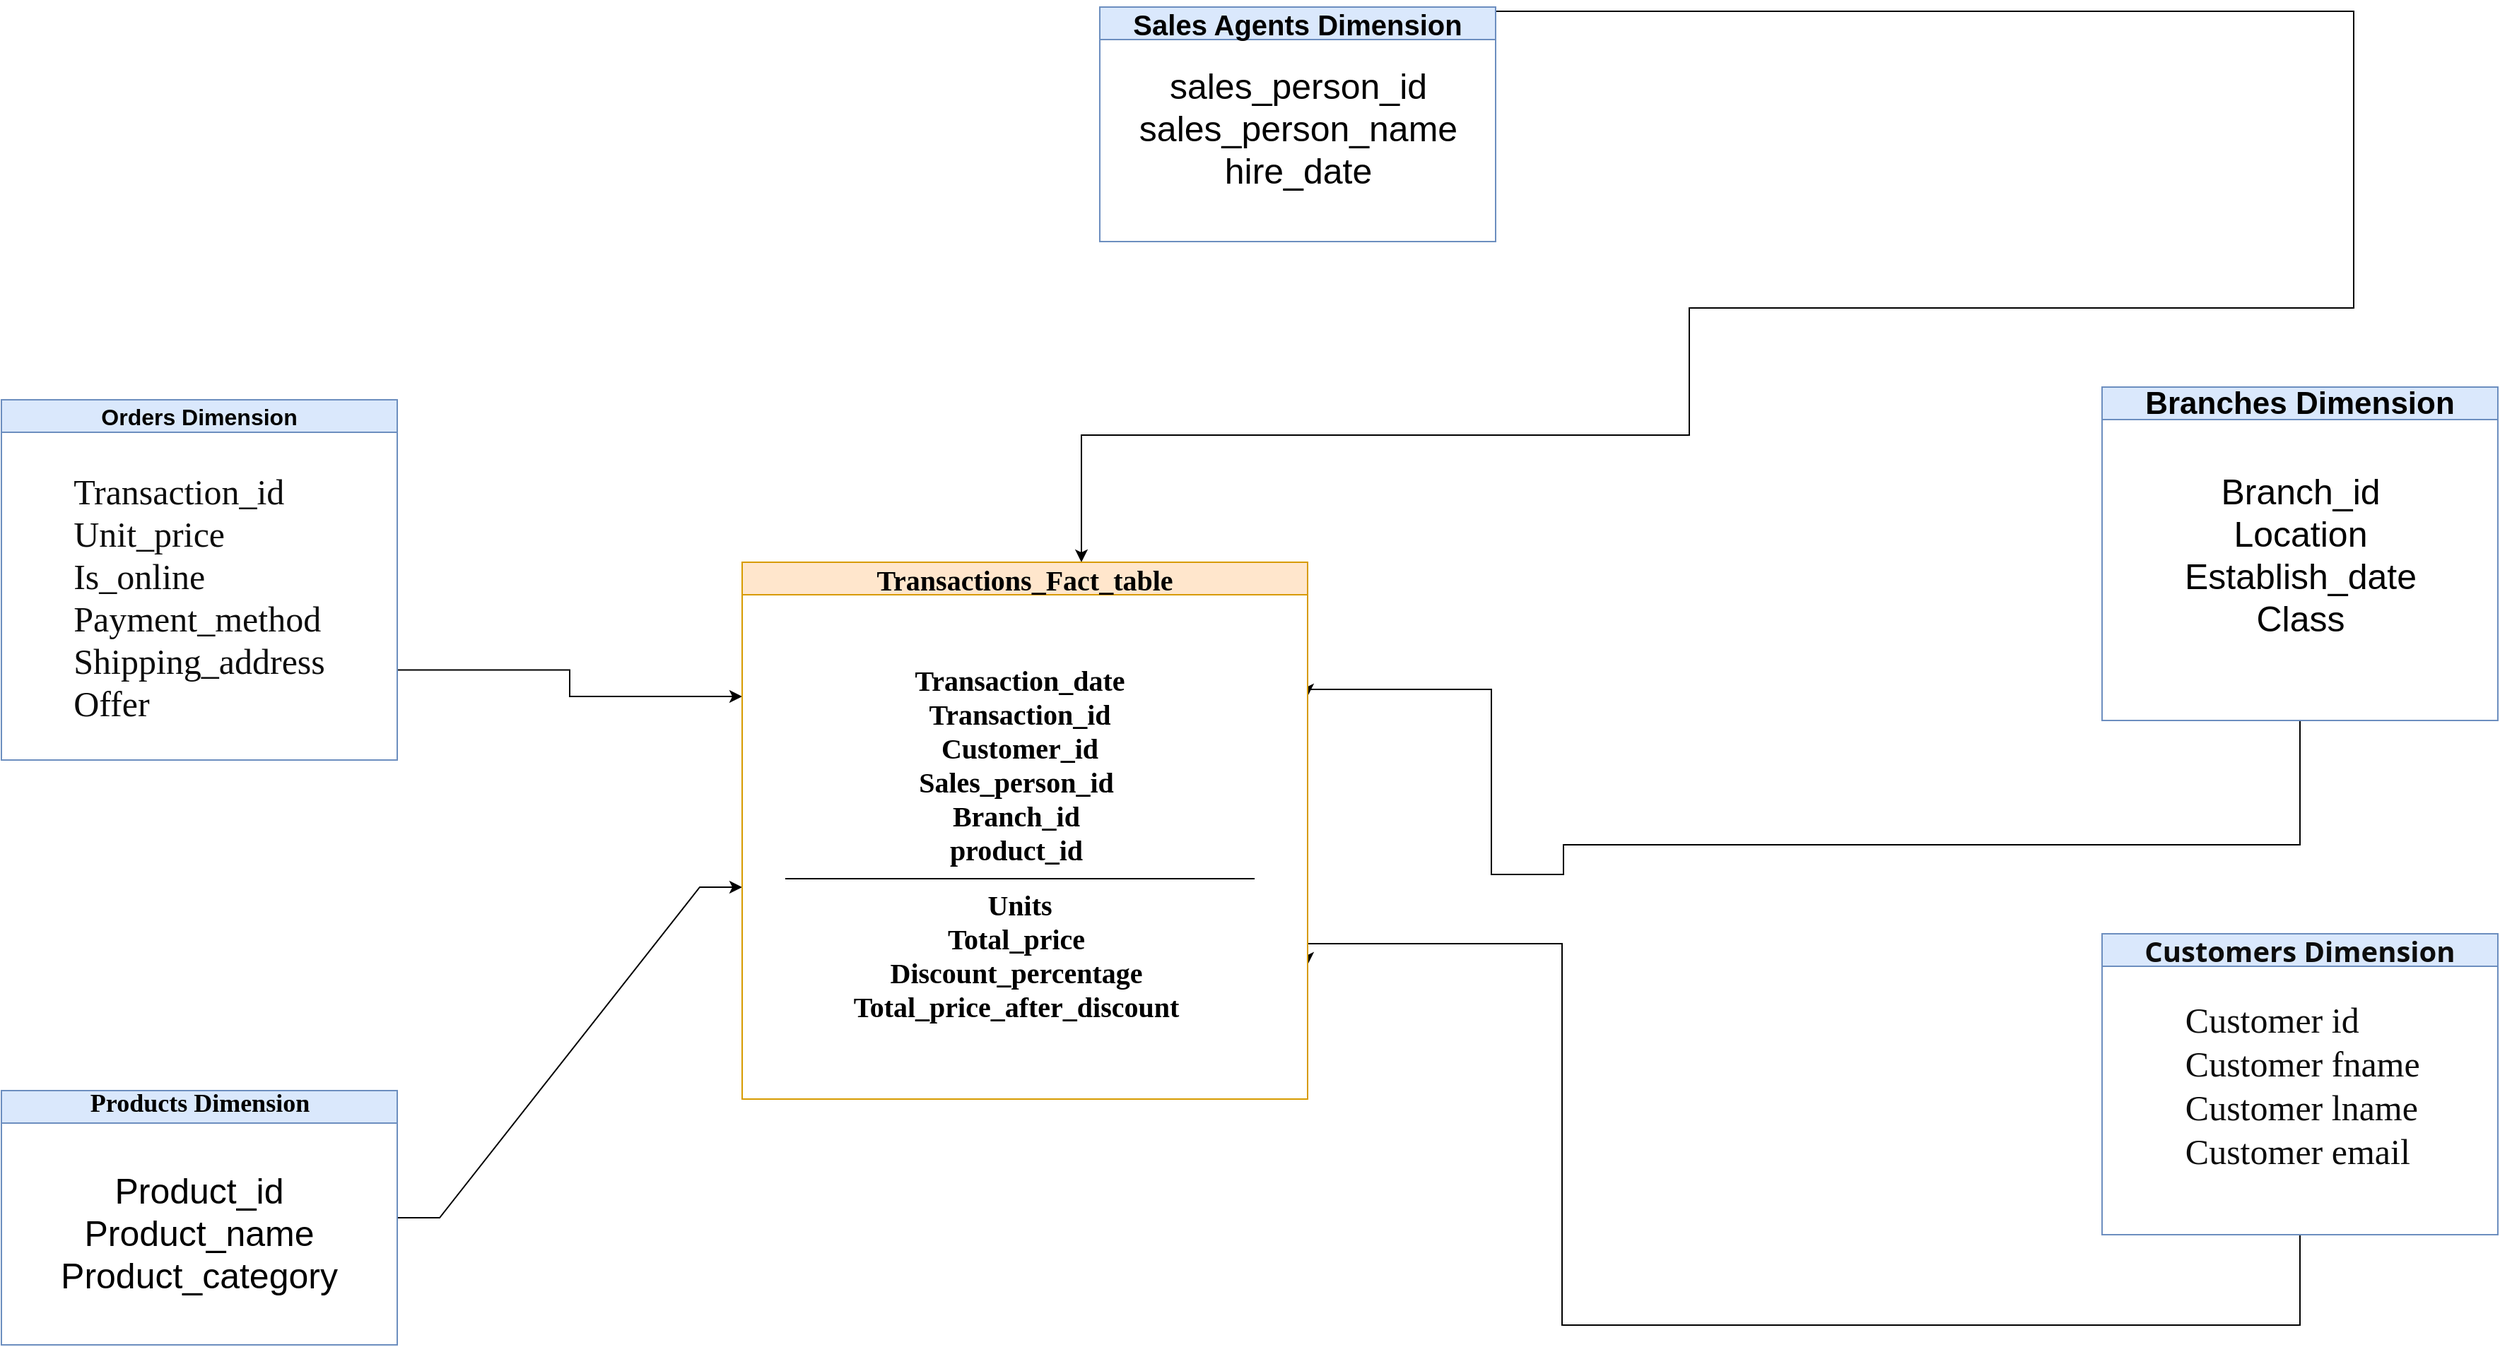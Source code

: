 <mxfile version="24.2.5" type="device">
  <diagram name="Page-1" id="7Nb2ZkCOupzpHigS8odi">
    <mxGraphModel dx="2546" dy="1367" grid="0" gridSize="10" guides="1" tooltips="1" connect="1" arrows="1" fold="1" page="0" pageScale="1" pageWidth="600" pageHeight="500" background="#FFFFFF" math="0" shadow="0">
      <root>
        <mxCell id="0" />
        <mxCell id="1" parent="0" />
        <mxCell id="lOgogImHYgzOdN7vRdeS-1" style="edgeStyle=entityRelationEdgeStyle;rounded=0;orthogonalLoop=1;jettySize=auto;html=1;" parent="1" source="lOgogImHYgzOdN7vRdeS-2" edge="1">
          <mxGeometry relative="1" as="geometry">
            <mxPoint x="240" y="350" as="targetPoint" />
          </mxGeometry>
        </mxCell>
        <mxCell id="lOgogImHYgzOdN7vRdeS-2" value="&lt;font face=&quot;Tahoma&quot;&gt;&lt;span style=&quot;font-size: 18px;&quot;&gt;Products Dimension&lt;/span&gt;&lt;/font&gt;" style="swimlane;html=1;startSize=23;verticalAlign=bottom;labelBorderColor=none;fillColor=#dae8fc;strokeColor=#6c8ebf;swimlaneFillColor=default;" parent="1" vertex="1">
          <mxGeometry x="-284" y="494" width="280" height="180" as="geometry" />
        </mxCell>
        <mxCell id="lOgogImHYgzOdN7vRdeS-3" value="&lt;div style=&quot;font-size: 25px;&quot;&gt;&lt;div&gt;Product_id&lt;/div&gt;&lt;div&gt;Product_name&lt;/div&gt;&lt;div&gt;Product_category&lt;/div&gt;&lt;/div&gt;" style="text;html=1;strokeColor=none;fillColor=none;align=center;verticalAlign=middle;whiteSpace=wrap;rounded=0;" parent="lOgogImHYgzOdN7vRdeS-2" vertex="1">
          <mxGeometry x="10" y="25" width="260" height="150" as="geometry" />
        </mxCell>
        <mxCell id="lOgogImHYgzOdN7vRdeS-4" style="edgeStyle=orthogonalEdgeStyle;rounded=0;orthogonalLoop=1;jettySize=auto;html=1;exitX=1;exitY=1;exitDx=0;exitDy=0;" parent="1" source="lOgogImHYgzOdN7vRdeS-5" target="lOgogImHYgzOdN7vRdeS-16" edge="1">
          <mxGeometry relative="1" as="geometry">
            <Array as="points">
              <mxPoint x="1380" y="-270" />
              <mxPoint x="1380" y="-60" />
              <mxPoint x="910" y="-60" />
              <mxPoint x="910" y="30" />
              <mxPoint x="480" y="30" />
            </Array>
          </mxGeometry>
        </mxCell>
        <mxCell id="lOgogImHYgzOdN7vRdeS-5" value="&lt;span style=&quot;font-size: 20px;&quot;&gt;Sales Agents Dimension&lt;/span&gt;" style="swimlane;whiteSpace=wrap;html=1;fillColor=#dae8fc;strokeColor=#6c8ebf;swimlaneFillColor=default;" parent="1" vertex="1">
          <mxGeometry x="493" y="-273" width="280" height="166" as="geometry" />
        </mxCell>
        <mxCell id="lOgogImHYgzOdN7vRdeS-6" value="&lt;div style=&quot;font-size: 25px;&quot;&gt;&lt;font style=&quot;font-size: 25px;&quot;&gt;&lt;div style=&quot;&quot;&gt;sales_person_id&lt;/div&gt;&lt;div style=&quot;&quot;&gt;sales_person_name&lt;/div&gt;&lt;div style=&quot;&quot;&gt;&lt;span style=&quot;background-color: initial;&quot;&gt;hire_date&lt;/span&gt;&lt;/div&gt;&lt;/font&gt;&lt;/div&gt;&lt;font style=&quot;font-size: 25px;&quot;&gt;&lt;font style=&quot;font-size: 25px;&quot;&gt;&lt;div style=&quot;&quot;&gt;&lt;div&gt;&lt;br&gt;&lt;/div&gt;&lt;/div&gt;&lt;/font&gt;&lt;/font&gt;" style="text;html=1;align=center;verticalAlign=middle;resizable=0;points=[];autosize=1;strokeColor=none;fillColor=none;rotation=0;" parent="lOgogImHYgzOdN7vRdeS-5" vertex="1">
          <mxGeometry x="18.5" y="34" width="243" height="132" as="geometry" />
        </mxCell>
        <mxCell id="lOgogImHYgzOdN7vRdeS-7" style="edgeStyle=orthogonalEdgeStyle;rounded=0;orthogonalLoop=1;jettySize=auto;html=1;exitX=1;exitY=0.75;exitDx=0;exitDy=0;entryX=0;entryY=0.25;entryDx=0;entryDy=0;" parent="1" source="lOgogImHYgzOdN7vRdeS-8" target="lOgogImHYgzOdN7vRdeS-16" edge="1">
          <mxGeometry relative="1" as="geometry" />
        </mxCell>
        <mxCell id="lOgogImHYgzOdN7vRdeS-8" value="&lt;span style=&quot;font-size: 16px;&quot;&gt;Orders Dimension&lt;/span&gt;" style="swimlane;whiteSpace=wrap;html=1;swimlaneFillColor=default;fillColor=#dae8fc;strokeColor=#6c8ebf;" parent="1" vertex="1">
          <mxGeometry x="-284" y="5" width="280" height="255" as="geometry" />
        </mxCell>
        <mxCell id="lOgogImHYgzOdN7vRdeS-9" value="&lt;div style=&quot;text-align: left;&quot;&gt;&lt;span style=&quot;background-color: initial; white-space-collapse: preserve;&quot;&gt;&lt;font style=&quot;font-size: 25px;&quot; face=&quot;Tahoma&quot; color=&quot;#0d0d0d&quot;&gt;Transaction_id&lt;br&gt;Unit_price&lt;br&gt;Is_online&lt;br&gt;Payment_method&lt;br&gt;Shipping_address&lt;br&gt;Offer&lt;/font&gt;&lt;/span&gt;&lt;/div&gt;" style="text;html=1;align=center;verticalAlign=middle;whiteSpace=wrap;rounded=0;" parent="lOgogImHYgzOdN7vRdeS-8" vertex="1">
          <mxGeometry x="25" y="25" width="230" height="230" as="geometry" />
        </mxCell>
        <mxCell id="lOgogImHYgzOdN7vRdeS-10" style="edgeStyle=orthogonalEdgeStyle;rounded=0;orthogonalLoop=1;jettySize=auto;html=1;entryX=1;entryY=0.75;entryDx=0;entryDy=0;" parent="1" source="lOgogImHYgzOdN7vRdeS-11" target="lOgogImHYgzOdN7vRdeS-16" edge="1">
          <mxGeometry relative="1" as="geometry">
            <mxPoint x="510" y="630" as="targetPoint" />
            <Array as="points">
              <mxPoint x="820" y="660" />
              <mxPoint x="820" y="390" />
            </Array>
          </mxGeometry>
        </mxCell>
        <mxCell id="lOgogImHYgzOdN7vRdeS-11" value="&lt;div style=&quot;text-align: left;&quot;&gt;&lt;font face=&quot;Söhne, ui-sans-serif, system-ui, -apple-system, Segoe UI, Roboto, Ubuntu, Cantarell, Noto Sans, sans-serif, Helvetica Neue, Arial, Apple Color Emoji, Segoe UI Emoji, Segoe UI Symbol, Noto Color Emoji&quot; color=&quot;#0d0d0d&quot;&gt;&lt;span style=&quot;font-size: 20px; white-space-collapse: preserve;&quot;&gt;C&lt;/span&gt;&lt;/font&gt;&lt;span style=&quot;font-size: 20px; white-space-collapse: preserve; color: rgb(13, 13, 13); font-family: Söhne, ui-sans-serif, system-ui, -apple-system, &amp;quot;Segoe UI&amp;quot;, Roboto, Ubuntu, Cantarell, &amp;quot;Noto Sans&amp;quot;, sans-serif, &amp;quot;Helvetica Neue&amp;quot;, Arial, &amp;quot;Apple Color Emoji&amp;quot;, &amp;quot;Segoe UI Emoji&amp;quot;, &amp;quot;Segoe UI Symbol&amp;quot;, &amp;quot;Noto Color Emoji&amp;quot;; background-color: initial;&quot;&gt;ustomers Dimension&lt;/span&gt;&lt;/div&gt;" style="swimlane;whiteSpace=wrap;html=1;startSize=23;fillColor=#dae8fc;strokeColor=#6c8ebf;swimlaneFillColor=default;" parent="1" vertex="1">
          <mxGeometry x="1202" y="383" width="280" height="213" as="geometry">
            <mxRectangle x="810" y="645" width="180" height="30" as="alternateBounds" />
          </mxGeometry>
        </mxCell>
        <mxCell id="lOgogImHYgzOdN7vRdeS-12" value="&lt;div style=&quot;text-align: left;&quot;&gt;&lt;span style=&quot;background-color: initial; font-size: 25px; white-space-collapse: preserve;&quot;&gt;&lt;font style=&quot;font-size: 25px;&quot; face=&quot;Tahoma&quot; color=&quot;#0d0d0d&quot;&gt;Customer id&lt;br&gt;Customer fname &lt;br&gt;Customer lname&lt;br&gt;Customer email&lt;/font&gt;&lt;/span&gt;&lt;/div&gt;" style="text;html=1;align=center;verticalAlign=middle;whiteSpace=wrap;rounded=0;" parent="lOgogImHYgzOdN7vRdeS-11" vertex="1">
          <mxGeometry x="15" y="44.5" width="260" height="124" as="geometry" />
        </mxCell>
        <mxCell id="lOgogImHYgzOdN7vRdeS-13" style="edgeStyle=orthogonalEdgeStyle;rounded=0;orthogonalLoop=1;jettySize=auto;html=1;entryX=1;entryY=0.25;entryDx=0;entryDy=0;" parent="1" source="lOgogImHYgzOdN7vRdeS-14" target="lOgogImHYgzOdN7vRdeS-16" edge="1">
          <mxGeometry relative="1" as="geometry">
            <mxPoint x="600" y="340" as="targetPoint" />
            <Array as="points">
              <mxPoint x="821" y="320" />
              <mxPoint x="821" y="341" />
              <mxPoint x="770" y="341" />
              <mxPoint x="770" y="210" />
            </Array>
          </mxGeometry>
        </mxCell>
        <mxCell id="lOgogImHYgzOdN7vRdeS-14" value="&lt;font style=&quot;font-size: 22px;&quot;&gt;B&lt;/font&gt;&lt;span style=&quot;font-size: 22px; background-color: initial;&quot;&gt;ranches Dimension&lt;/span&gt;" style="swimlane;whiteSpace=wrap;html=1;fillColor=#dae8fc;strokeColor=#6c8ebf;swimlaneFillColor=default;" parent="1" vertex="1">
          <mxGeometry x="1202" y="-4" width="280" height="236" as="geometry" />
        </mxCell>
        <mxCell id="lOgogImHYgzOdN7vRdeS-15" value="&lt;div style=&quot;font-size: 25px;&quot;&gt;&lt;div&gt;Branch_id&lt;/div&gt;&lt;div&gt;Location&lt;/div&gt;&lt;div&gt;Establish_date&lt;/div&gt;&lt;div&gt;Class&lt;/div&gt;&lt;/div&gt;" style="text;html=1;strokeColor=none;fillColor=none;align=center;verticalAlign=middle;whiteSpace=wrap;rounded=0;" parent="lOgogImHYgzOdN7vRdeS-14" vertex="1">
          <mxGeometry x="32.5" y="32" width="215" height="171" as="geometry" />
        </mxCell>
        <mxCell id="lOgogImHYgzOdN7vRdeS-16" value="Transactions_Fact_table" style="swimlane;startSize=23;fillColor=#ffe6cc;strokeColor=#d79b00;swimlaneFillColor=default;whiteSpace=wrap;html=1;fontSize=20;fontFamily=Tahoma;" parent="1" vertex="1">
          <mxGeometry x="240" y="120" width="400" height="380" as="geometry" />
        </mxCell>
        <mxCell id="lOgogImHYgzOdN7vRdeS-17" value="&lt;font face=&quot;Tahoma&quot;&gt;&lt;span style=&quot;background-color: initial;&quot;&gt;&lt;span style=&quot;font-size: 20px;&quot;&gt;Transaction_date&lt;/span&gt;&lt;/span&gt;&lt;/font&gt;&lt;div&gt;&lt;span style=&quot;font-size: 20px; font-family: Tahoma; background-color: initial;&quot;&gt;Transaction_id&lt;/span&gt;&lt;div&gt;&lt;font face=&quot;Tahoma&quot;&gt;&lt;span style=&quot;font-size: 20px;&quot;&gt;Customer_id&lt;/span&gt;&lt;/font&gt;&lt;/div&gt;&lt;div&gt;&lt;span style=&quot;font-size: 20px; font-family: Tahoma; background-color: initial;&quot;&gt;Sales_person_id&amp;nbsp;&lt;/span&gt;&lt;/div&gt;&lt;div&gt;&lt;font face=&quot;Tahoma&quot;&gt;&lt;span style=&quot;font-size: 20px;&quot;&gt;Branch_id&amp;nbsp;&lt;/span&gt;&lt;/font&gt;&lt;/div&gt;&lt;div&gt;&lt;span style=&quot;font-family: Tahoma; background-color: initial; font-size: 20px;&quot;&gt;product_id&amp;nbsp;&lt;/span&gt;&lt;/div&gt;&lt;div&gt;&lt;div&gt;&lt;span style=&quot;color: rgba(0, 0, 0, 0); font-family: monospace; font-size: 0px; font-weight: 400; text-align: start; text-wrap: nowrap;&quot;&gt;%3CmxGraphModel%3E%3Croot%3E%3CmxCell%20id%3D%220%22%2F%3E%3CmxCell%20id%3D%221%22%20parent%3D%220%22%2F%3E%3CmxCell%20id%3D%222%22%20value%3D%22Flight%20Revenue%20Fact%22%20style%3D%22swimlane%3BwhiteSpace%3Dwrap%3BfontSize%3D20%3BfillColor%3D%23ffe6cc%3BstrokeColor%3D%23d79b00%3BswimlaneFillColor%3Ddefault%3Bhtml%3D1%3BfontFamily%3DTahoma%3B%22%20vertex%3D%221%22%20parent%3D%221%22%3E%3CmxGeometry%20x%3D%22240%22%20y%3D%22680%22%20width%3D%22360%22%20height%3D%22440%22%20as%3D%22geometry%22%2F%3E%3C%2FmxCell%3E%3CmxCell%20id%3D%223%22%20value%3D%22%26lt%3Bdiv%20style%3D%26quot%3Btext-align%3A%20left%3B%20font-size%3A%2020px%3B%26quot%3B%26gt%3B%26lt%3Bfont%20face%3D%26quot%3BTahoma%26quot%3B%20style%3D%26quot%3Bfont-size%3A%2020px%3B%26quot%3B%26gt%3BScheduled%20Departure%20Date%20Key%20(FK)%26lt%3Bbr%20style%3D%26quot%3B%26quot%3B%26gt%3B%20Scheduled%20Departure%26amp%3Bnbsp%3B%26lt%3Bspan%20style%3D%26quot%3Bbackground-color%3A%20initial%3B%26quot%3B%26gt%3BTime%20Key%20(FK)%26lt%3B%2Fspan%26gt%3B%26lt%3B%2Ffont%26gt%3B%26lt%3B%2Fdiv%26gt%3B%26lt%3Bdiv%20style%3D%26quot%3Btext-align%3A%20left%3B%20font-size%3A%2020px%3B%26quot%3B%26gt%3B%26lt%3Bfont%20face%3D%26quot%3BZpFloQ41apuhYkAUxMbN%26quot%3B%20style%3D%26quot%3Bfont-size%3A%2020px%3B%26quot%3B%26gt%3BOrigin%20Airport%20Key%20(FK)%26lt%3Bbr%20style%3D%26quot%3B%26quot%3B%26gt%3BDestination%26amp%3Bnbsp%3B%26lt%3Bspan%20style%3D%26quot%3Bbackground-color%3A%20initial%3B%26quot%3B%26gt%3BAirport%20Key%20(FK)%26lt%3B%2Fspan%26gt%3B%26lt%3B%2Ffont%26gt%3B%26lt%3B%2Fdiv%26gt%3B%26lt%3Bdiv%20style%3D%26quot%3Btext-align%3A%20left%3B%20font-size%3A%2020px%3B%26quot%3B%26gt%3B%26lt%3Bspan%20style%3D%26quot%3Bbackground-color%3A%20initial%3B%26quot%3B%26gt%3B%26lt%3Bfont%20face%3D%26quot%3BZpFloQ41apuhYkAUxMbN%26quot%3B%20style%3D%26quot%3Bfont-size%3A%2020px%3B%26quot%3B%26gt%3BFlight%20Milestone%20Key%20(FK)%26lt%3B%2Ffont%26gt%3B%26lt%3B%2Fspan%26gt%3B%26lt%3B%2Fdiv%26gt%3B%26lt%3Bdiv%20style%3D%26quot%3Btext-align%3A%20left%3B%20font-size%3A%2020px%3B%26quot%3B%26gt%3B%26lt%3Bfont%20face%3D%26quot%3BZpFloQ41apuhYkAUxMbN%26quot%3B%20style%3D%26quot%3Bfont-size%3A%2020px%3B%26quot%3B%26gt%3B%20Aircraft%20Key%20(FK)%26lt%3B%2Ffont%26gt%3B%26lt%3B%2Fdiv%26gt%3B%26lt%3Bdiv%20style%3D%26quot%3Btext-align%3A%20left%3B%20font-size%3A%2020px%3B%26quot%3B%26gt%3B%26lt%3Bfont%20face%3D%26quot%3BZpFloQ41apuhYkAUxMbN%26quot%3B%20style%3D%26quot%3Bfont-size%3A%2020px%3B%26quot%3B%26gt%3B%20Flight%20Number%20(DD)%26amp%3Bnbsp%3B%26lt%3B%2Ffont%26gt%3B%26lt%3B%2Fdiv%26gt%3B%26lt%3Bdiv%20style%3D%26quot%3Btext-align%3A%20left%3B%20font-size%3A%2020px%3B%26quot%3B%26gt%3B%26lt%3Bfont%20face%3D%26quot%3BZpFloQ41apuhYkAUxMbN%26quot%3B%20style%3D%26quot%3Bfont-size%3A%2020px%3B%26quot%3B%26gt%3B%26lt%3Bbr%26gt%3B%26lt%3B%2Ffont%26gt%3B%26lt%3B%2Fdiv%26gt%3B%26lt%3Bdiv%20style%3D%26quot%3Btext-align%3A%20left%3B%20font-size%3A%2020px%3B%26quot%3B%26gt%3B%26lt%3Bfont%20face%3D%26quot%3BZpFloQ41apuhYkAUxMbN%26quot%3B%20style%3D%26quot%3Bfont-size%3A%2020px%3B%26quot%3B%26gt%3BUnearned%20Revenue%26lt%3B%2Ffont%26gt%3B%26lt%3B%2Fdiv%26gt%3B%26lt%3Bdiv%20style%3D%26quot%3Btext-align%3A%20left%3B%20font-size%3A%2020px%3B%26quot%3B%26gt%3B%26lt%3Bdiv%20style%3D%26quot%3Bborder-color%3A%20var(--border-color)%3B%26quot%3B%26gt%3B%26lt%3Bfont%20face%3D%26quot%3BZpFloQ41apuhYkAUxMbN%26quot%3B%20style%3D%26quot%3Bfont-size%3A%2020px%3B%26quot%3B%26gt%3BRemaining%20Economy%20Seats%26lt%3B%2Ffont%26gt%3B%26lt%3B%2Fdiv%26gt%3B%26lt%3Bdiv%20style%3D%26quot%3Bborder-color%3A%20var(--border-color)%3B%26quot%3B%26gt%3B%26lt%3Bfont%20face%3D%26quot%3BZpFloQ41apuhYkAUxMbN%26quot%3B%20style%3D%26quot%3Bfont-size%3A%2020px%3B%26quot%3B%26gt%3BRemaining%20Prem%20Economy%20Seats%26lt%3B%2Ffont%26gt%3B%26lt%3B%2Fdiv%26gt%3B%26lt%3Bdiv%20style%3D%26quot%3B%26quot%3B%26gt%3B%26lt%3Bfont%20face%3D%26quot%3BZpFloQ41apuhYkAUxMbN%26quot%3B%20style%3D%26quot%3Bfont-size%3A%2020px%3B%26quot%3B%26gt%3BRemaining%20Business%20Seats%26lt%3Bbr%20style%3D%26quot%3B%26quot%3B%26gt%3B%26lt%3B%2Ffont%26gt%3B%26lt%3B%2Fdiv%26gt%3B%26lt%3B%2Fdiv%26gt%3B%26lt%3Bdiv%20style%3D%26quot%3Btext-align%3A%20left%3B%20font-size%3A%2020px%3B%26quot%3B%26gt%3B%26lt%3Bfont%20face%3D%26quot%3BZpFloQ41apuhYkAUxMbN%26quot%3B%20style%3D%26quot%3Bfont-size%3A%2020px%3B%26quot%3B%26gt%3BRemaining%20First%20Class%20Seats%26lt%3B%2Ffont%26gt%3B%26lt%3B%2Fdiv%26gt%3B%26lt%3Bdiv%20style%3D%26quot%3Btext-align%3A%20left%3B%20font-size%3A%2020px%3B%26quot%3B%26gt%3B%26lt%3Bfont%20face%3D%26quot%3BZpFloQ41apuhYkAUxMbN%26quot%3B%20style%3D%26quot%3Bfont-size%3A%2020px%3B%26quot%3B%26gt%3BCancelled%20Reservations%26lt%3B%2Ffont%26gt%3B%26lt%3B%2Fdiv%26gt%3B%22%20style%3D%22text%3Bhtml%3D1%3Balign%3Dcenter%3BverticalAlign%3Dmiddle%3Bresizable%3D0%3Bpoints%3D%5B%5D%3Bautosize%3D1%3BstrokeColor%3Dnone%3BfillColor%3Dnone%3BfontSize%3D14%3B%22%20vertex%3D%221%22%20parent%3D%222%22%3E%3CmxGeometry%20x%3D%2215%22%20y%3D%2250%22%20width%3D%22340%22%20height%3D%22360%22%20as%3D%22geometry%22%2F%3E%3C%2FmxCell%3E%3CmxCell%20id%3D%224%22%20value%3D%22%22%20style%3D%22line%3BstrokeWidth%3D1%3Bhtml%3D1%3BfontSize%3D2%3B%22%20vertex%3D%221%22%20parent%3D%222%22%3E%3CmxGeometry%20x%3D%228%22%20y%3D%22240%22%20width%3D%22332%22%20height%3D%228%22%20as%3D%22geometry%22%2F%3E%3C%2FmxCell%3E%3C%2Froot%3E%3C%2FmxGraphModel%3E&lt;/span&gt;&lt;span style=&quot;color: rgba(0, 0, 0, 0); font-family: monospace; font-size: 0px; font-weight: 400; text-align: start; text-wrap: nowrap; background-color: initial;&quot;&gt;%3CmxGraphModel%3E%3Croot%3E%3CmxCell%20id%3D%220%22%2F%3E%3CmxCell%20id%3D%221%22%20parent%3D%220%22%2F%3E%3CmxCell%20id%3D%222%22%20value%3D%22%22%20style%3D%22line%3BstrokeWidth%3D1%3Bhtml%3D1%3BfontSize%3D2%3B%22%20vertex%3D%221%22%20parent%3D%221%22%3E%3CmxGeometry%20x%3D%22248%22%20y%3D%22920%22%20width%3D%22332%22%20height%3D%228%22%20as%3D%22geometry%22%2F%3E%3C%2FmxCell%3E%3C%2Froot%3E%3C%2FmxGraphModel%3E&lt;/span&gt;&lt;span style=&quot;color: rgba(0, 0, 0, 0); font-family: monospace; font-size: 0px; font-weight: 400; text-align: start; text-wrap: nowrap; background-color: initial;&quot;&gt;%3CmxGraphModel%3E%3Croot%3E%3CmxCell%20id%3D%220%22%2F%3E%3CmxCell%20id%3D%221%22%20parent%3D%220%22%2F%3E%3CmxCell%20id%3D%222%22%20value%3D%22%22%20style%3D%22line%3BstrokeWidth%3D1%3Bhtml%3D1%3BfontSize%3D2%3B%22%20vertex%3D%221%22%20parent%3D%221%22%3E%3CmxGeometry%20x%3D%22248%22%20y%3D%22920%22%20width%3D%22332%22%20height%3D%228%22%20as%3D%22geometry%22%2F%3E%3C%2FmxCell%3E%3C%2Froot%3E%3C%2FmxGraphModel%3E&lt;/span&gt;&lt;span style=&quot;background-color: initial; color: rgba(0, 0, 0, 0); font-family: monospace; font-size: 0px; font-weight: 400; text-align: start; text-wrap: nowrap;&quot;&gt;%3CmxGraphModel%3E%3Croot%3E%3CmxCell%20id%3D%220%22%2F%3E%3CmxCell%20id%3D%221%22%20parent%3D%220%22%2F%3E%3CmxCell%20id%3D%222%22%20value%3D%22Flight%20Revenue%20Fact%22%20style%3D%22swimlane%3BwhiteSpace%3Dwrap%3BfontSize%3D20%3BfillColor%3D%23ffe6cc%3BstrokeColor%3D%23d79b00%3BswimlaneFillColor%3Ddefault%3Bhtml%3D1%3BfontFamily%3DTahoma%3B%22%20vertex%3D%221%22%20parent%3D%221%22%3E%3CmxGeometry%20x%3D%22240%22%20y%3D%22680%22%20width%3D%22360%22%20height%3D%22440%22%20as%3D%22geometry%22%2F%3E%3C%2FmxCell%3E%3CmxCell%20id%3D%223%22%20value%3D%22%26lt%3Bdiv%20style%3D%26quot%3Btext-align%3A%20left%3B%20font-size%3A%2020px%3B%26quot%3B%26gt%3B%26lt%3Bfont%20face%3D%26quot%3BTahoma%26quot%3B%20style%3D%26quot%3Bfont-size%3A%2020px%3B%26quot%3B%26gt%3BScheduled%20Departure%20Date%20Key%20(FK)%26lt%3Bbr%20style%3D%26quot%3B%26quot%3B%26gt%3B%20Scheduled%20Departure%26amp%3Bnbsp%3B%26lt%3Bspan%20style%3D%26quot%3Bbackground-color%3A%20initial%3B%26quot%3B%26gt%3BTime%20Key%20(FK)%26lt%3B%2Fspan%26gt%3B%26lt%3B%2Ffont%26gt%3B%26lt%3B%2Fdiv%26gt%3B%26lt%3Bdiv%20style%3D%26quot%3Btext-align%3A%20left%3B%20font-size%3A%2020px%3B%26quot%3B%26gt%3B%26lt%3Bfont%20face%3D%26quot%3BZpFloQ41apuhYkAUxMbN%26quot%3B%20style%3D%26quot%3Bfont-size%3A%2020px%3B%26quot%3B%26gt%3BOrigin%20Airport%20Key%20(FK)%26lt%3Bbr%20style%3D%26quot%3B%26quot%3B%26gt%3BDestination%26amp%3Bnbsp%3B%26lt%3Bspan%20style%3D%26quot%3Bbackground-color%3A%20initial%3B%26quot%3B%26gt%3BAirport%20Key%20(FK)%26lt%3B%2Fspan%26gt%3B%26lt%3B%2Ffont%26gt%3B%26lt%3B%2Fdiv%26gt%3B%26lt%3Bdiv%20style%3D%26quot%3Btext-align%3A%20left%3B%20font-size%3A%2020px%3B%26quot%3B%26gt%3B%26lt%3Bspan%20style%3D%26quot%3Bbackground-color%3A%20initial%3B%26quot%3B%26gt%3B%26lt%3Bfont%20face%3D%26quot%3BZpFloQ41apuhYkAUxMbN%26quot%3B%20style%3D%26quot%3Bfont-size%3A%2020px%3B%26quot%3B%26gt%3BFlight%20Milestone%20Key%20(FK)%26lt%3B%2Ffont%26gt%3B%26lt%3B%2Fspan%26gt%3B%26lt%3B%2Fdiv%26gt%3B%26lt%3Bdiv%20style%3D%26quot%3Btext-align%3A%20left%3B%20font-size%3A%2020px%3B%26quot%3B%26gt%3B%26lt%3Bfont%20face%3D%26quot%3BZpFloQ41apuhYkAUxMbN%26quot%3B%20style%3D%26quot%3Bfont-size%3A%2020px%3B%26quot%3B%26gt%3B%20Aircraft%20Key%20(FK)%26lt%3B%2Ffont%26gt%3B%26lt%3B%2Fdiv%26gt%3B%26lt%3Bdiv%20style%3D%26quot%3Btext-align%3A%20left%3B%20font-size%3A%2020px%3B%26quot%3B%26gt%3B%26lt%3Bfont%20face%3D%26quot%3BZpFloQ41apuhYkAUxMbN%26quot%3B%20style%3D%26quot%3Bfont-size%3A%2020px%3B%26quot%3B%26gt%3B%20Flight%20Number%20(DD)%26amp%3Bnbsp%3B%26lt%3B%2Ffont%26gt%3B%26lt%3B%2Fdiv%26gt%3B%26lt%3Bdiv%20style%3D%26quot%3Btext-align%3A%20left%3B%20font-size%3A%2020px%3B%26quot%3B%26gt%3B%26lt%3Bfont%20face%3D%26quot%3BZpFloQ41apuhYkAUxMbN%26quot%3B%20style%3D%26quot%3Bfont-size%3A%2020px%3B%26quot%3B%26gt%3B%26lt%3Bbr%26gt%3B%26lt%3B%2Ffont%26gt%3B%26lt%3B%2Fdiv%26gt%3B%26lt%3Bdiv%20style%3D%26quot%3Btext-align%3A%20left%3B%20font-size%3A%2020px%3B%26quot%3B%26gt%3B%26lt%3Bfont%20face%3D%26quot%3BZpFloQ41apuhYkAUxMbN%26quot%3B%20style%3D%26quot%3Bfont-size%3A%2020px%3B%26quot%3B%26gt%3BUnearned%20Revenue%26lt%3B%2Ffont%26gt%3B%26lt%3B%2Fdiv%26gt%3B%26lt%3Bdiv%20style%3D%26quot%3Btext-align%3A%20left%3B%20font-size%3A%2020px%3B%26quot%3B%26gt%3B%26lt%3Bdiv%20style%3D%26quot%3Bborder-color%3A%20var(--border-color)%3B%26quot%3B%26gt%3B%26lt%3Bfont%20face%3D%26quot%3BZpFloQ41apuhYkAUxMbN%26quot%3B%20style%3D%26quot%3Bfont-size%3A%2020px%3B%26quot%3B%26gt%3BRemaining%20Economy%20Seats%26lt%3B%2Ffont%26gt%3B%26lt%3B%2Fdiv%26gt%3B%26lt%3Bdiv%20style%3D%26quot%3Bborder-color%3A%20var(--border-color)%3B%26quot%3B%26gt%3B%26lt%3Bfont%20face%3D%26quot%3BZpFloQ41apuhYkAUxMbN%26quot%3B%20style%3D%26quot%3Bfont-size%3A%2020px%3B%26quot%3B%26gt%3BRemaining%20Prem%20Economy%20Seats%26lt%3B%2Ffont%26gt%3B%26lt%3B%2Fdiv%26gt%3B%26lt%3Bdiv%20style%3D%26quot%3B%26quot%3B%26gt%3B%26lt%3Bfont%20face%3D%26quot%3BZpFloQ41apuhYkAUxMbN%26quot%3B%20style%3D%26quot%3Bfont-size%3A%2020px%3B%26quot%3B%26gt%3BRemaining%20Business%20Seats%26lt%3Bbr%20style%3D%26quot%3B%26quot%3B%26gt%3B%26lt%3B%2Ffont%26gt%3B%26lt%3B%2Fdiv%26gt%3B%26lt%3B%2Fdiv%26gt%3B%26lt%3Bdiv%20style%3D%26quot%3Btext-align%3A%20left%3B%20font-size%3A%2020px%3B%26quot%3B%26gt%3B%26lt%3Bfont%20face%3D%26quot%3BZpFloQ41apuhYkAUxMbN%26quot%3B%20style%3D%26quot%3Bfont-size%3A%2020px%3B%26quot%3B%26gt%3BRemaining%20First%20Class%20Seats%26lt%3B%2Ffont%26gt%3B%26lt%3B%2Fdiv%26gt%3B%26lt%3Bdiv%20style%3D%26quot%3Btext-align%3A%20left%3B%20font-size%3A%2020px%3B%26quot%3B%26gt%3B%26lt%3Bfont%20face%3D%26quot%3BZpFloQ41apuhYkAUxMbN%26quot%3B%20style%3D%26quot%3Bfont-size%3A%2020px%3B%26quot%3B%26gt%3BCancelled%20Reservations%26lt%3B%2Ffont%26gt%3B%26lt%3B%2Fdiv%26gt%3B%22%20style%3D%22text%3Bhtml%3D1%3Balign%3Dcenter%3BverticalAlign%3Dmiddle%3Bresizable%3D0%3Bpoints%3D%5B%5D%3Bautosize%3D1%3BstrokeColor%3Dnone%3BfillColor%3Dnone%3BfontSize%3D14%3B%22%20vertex%3D%221%22%20parent%3D%222%22%3E%3CmxGeometry%20x%3D%2215%22%20y%3D%2250%22%20width%3D%22340%22%20height%3D%22360%22%20as%3D%22geometry%22%2F%3E%3C%2FmxCell%3E%3CmxCell%20id%3D%224%22%20value%3D%22%22%20style%3D%22line%3BstrokeWidth%3D1%3Bhtml%3D1%3BfontSize%3D2%3B%22%20vertex%3D%221%22%20parent%3D%222%22%3E%3CmxGeometry%20x%3D%228%22%20y%3D%22240%22%20width%3D%22332%22%20height%3D%228%22%20as%3D%22geometry%22%2F%3E%3C%2FmxCell%3E%3C%2Froot%3E%3C%2FmxGraphModel%3E&lt;/span&gt;&lt;/div&gt;&lt;div style=&quot;&quot;&gt;&lt;font face=&quot;Tahoma&quot;&gt;&lt;span style=&quot;font-size: 20px;&quot;&gt;Units&lt;/span&gt;&lt;/font&gt;&lt;/div&gt;&lt;div&gt;&lt;font style=&quot;text-align: left; background-color: initial;&quot; face=&quot;Tahoma&quot;&gt;&lt;span style=&quot;font-size: 20px;&quot;&gt;Total_price&lt;/span&gt;&lt;/font&gt;&lt;span style=&quot;text-align: left; background-color: initial; font-size: 20px; font-family: Tahoma;&quot;&gt;&amp;nbsp;&lt;/span&gt;&lt;/div&gt;&lt;div&gt;&lt;span style=&quot;text-align: left; background-color: initial; font-size: 20px; font-family: Tahoma;&quot;&gt;D&lt;/span&gt;&lt;span style=&quot;text-align: left; background-color: initial; font-family: Tahoma; font-size: 20px;&quot;&gt;iscount_percentage&amp;nbsp;&lt;/span&gt;&lt;/div&gt;&lt;div&gt;&lt;span style=&quot;background-color: initial; font-family: Tahoma; font-size: 20px; text-align: left;&quot;&gt;Total_price_after_discount&amp;nbsp;&lt;/span&gt;&lt;/div&gt;&lt;/div&gt;&lt;/div&gt;" style="text;html=1;strokeColor=none;fillColor=none;align=center;verticalAlign=middle;whiteSpace=wrap;rounded=0;fontStyle=1" parent="lOgogImHYgzOdN7vRdeS-16" vertex="1">
          <mxGeometry x="54" y="23" width="285" height="351" as="geometry" />
        </mxCell>
        <mxCell id="lOgogImHYgzOdN7vRdeS-18" value="" style="line;strokeWidth=1;html=1;fontSize=2;" parent="lOgogImHYgzOdN7vRdeS-16" vertex="1">
          <mxGeometry x="30.5" y="220" width="332" height="8" as="geometry" />
        </mxCell>
      </root>
    </mxGraphModel>
  </diagram>
</mxfile>
